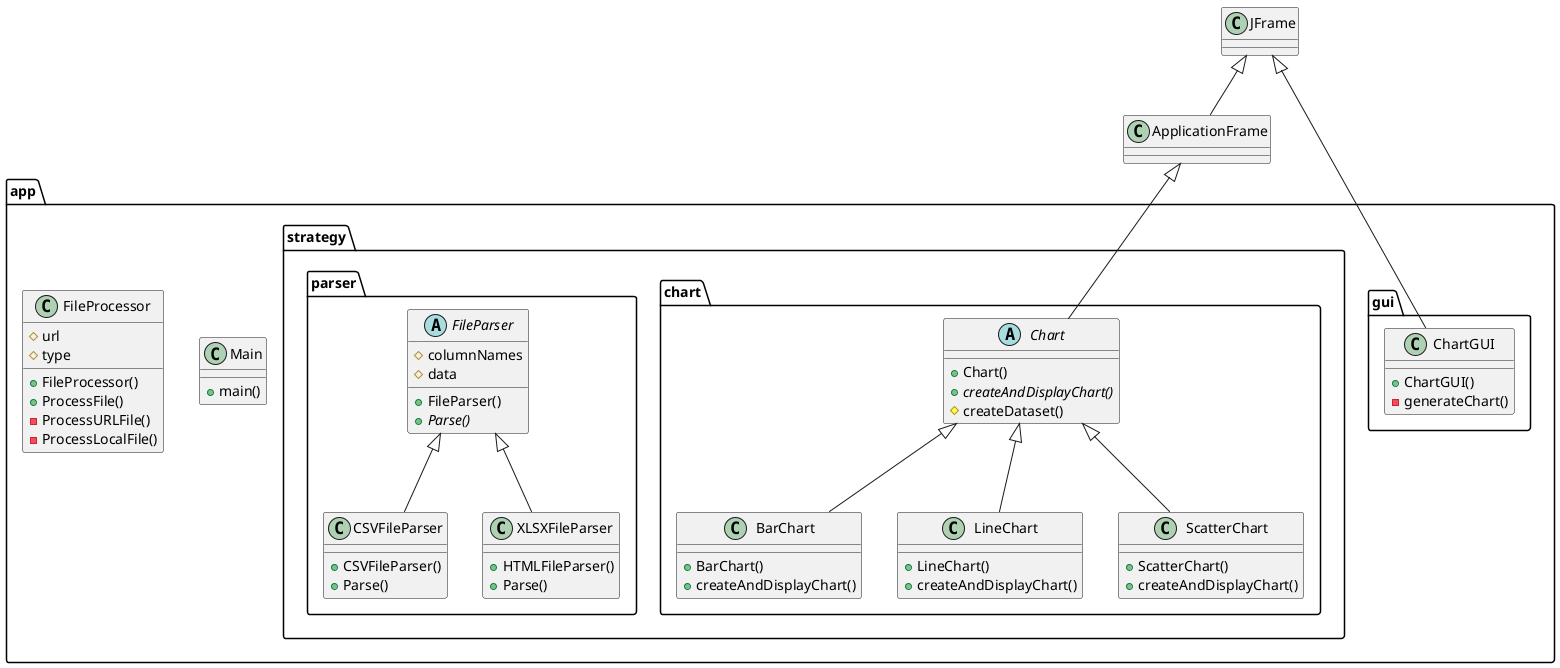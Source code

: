 @startuml
'https://plantuml.com/class-diagram

class app.Main {
+ main()
}

abstract class app.strategy.chart.Chart
class app.strategy.chart.BarChart
class app.strategy.chart.LineChart
class app.strategy.chart.ScatterChart

app.strategy.chart.Chart <|-- app.strategy.chart.BarChart
app.strategy.chart.Chart <|-- app.strategy.chart.LineChart
app.strategy.chart.Chart <|-- app.strategy.chart.ScatterChart

abstract class app.strategy.chart.Chart {
+ Chart()
+ {abstract} createAndDisplayChart()
# createDataset()
}

class app.strategy.chart.BarChart {
+ BarChart()
+ createAndDisplayChart()
}

class app.strategy.chart.LineChart {
+ LineChart()
+ createAndDisplayChart()
}

class app.strategy.chart.ScatterChart {
+ ScatterChart()
+ createAndDisplayChart()
}

class ApplicationFrame

ApplicationFrame <|-- app.strategy.chart.Chart

class app.gui.ChartGUI

JFrame <|-- app.gui.ChartGUI
JFrame <|-- ApplicationFrame

class app.gui.ChartGUI {
+ ChartGUI()
- generateChart()
}

class app.FileProcessor

class app.FileProcessor {
# url
# type
+ FileProcessor()
+ ProcessFile()
- ProcessURLFile()
- ProcessLocalFile()
}

abstract class app.strategy.parser.FileParser
class app.strategy.parser.CSVFileParser
class app.strategy.parser.XLSXFileParser

app.strategy.parser.FileParser <|-- app.strategy.parser.CSVFileParser
app.strategy.parser.FileParser <|-- app.strategy.parser.XLSXFileParser

abstract class app.strategy.parser.FileParser {
# columnNames
# data
+ FileParser()
+ {abstract} Parse()
}

class app.strategy.parser.CSVFileParser {
+ CSVFileParser()
+ Parse()
}

class app.strategy.parser.XLSXFileParser {
+ HTMLFileParser()
+ Parse()
}

@enduml